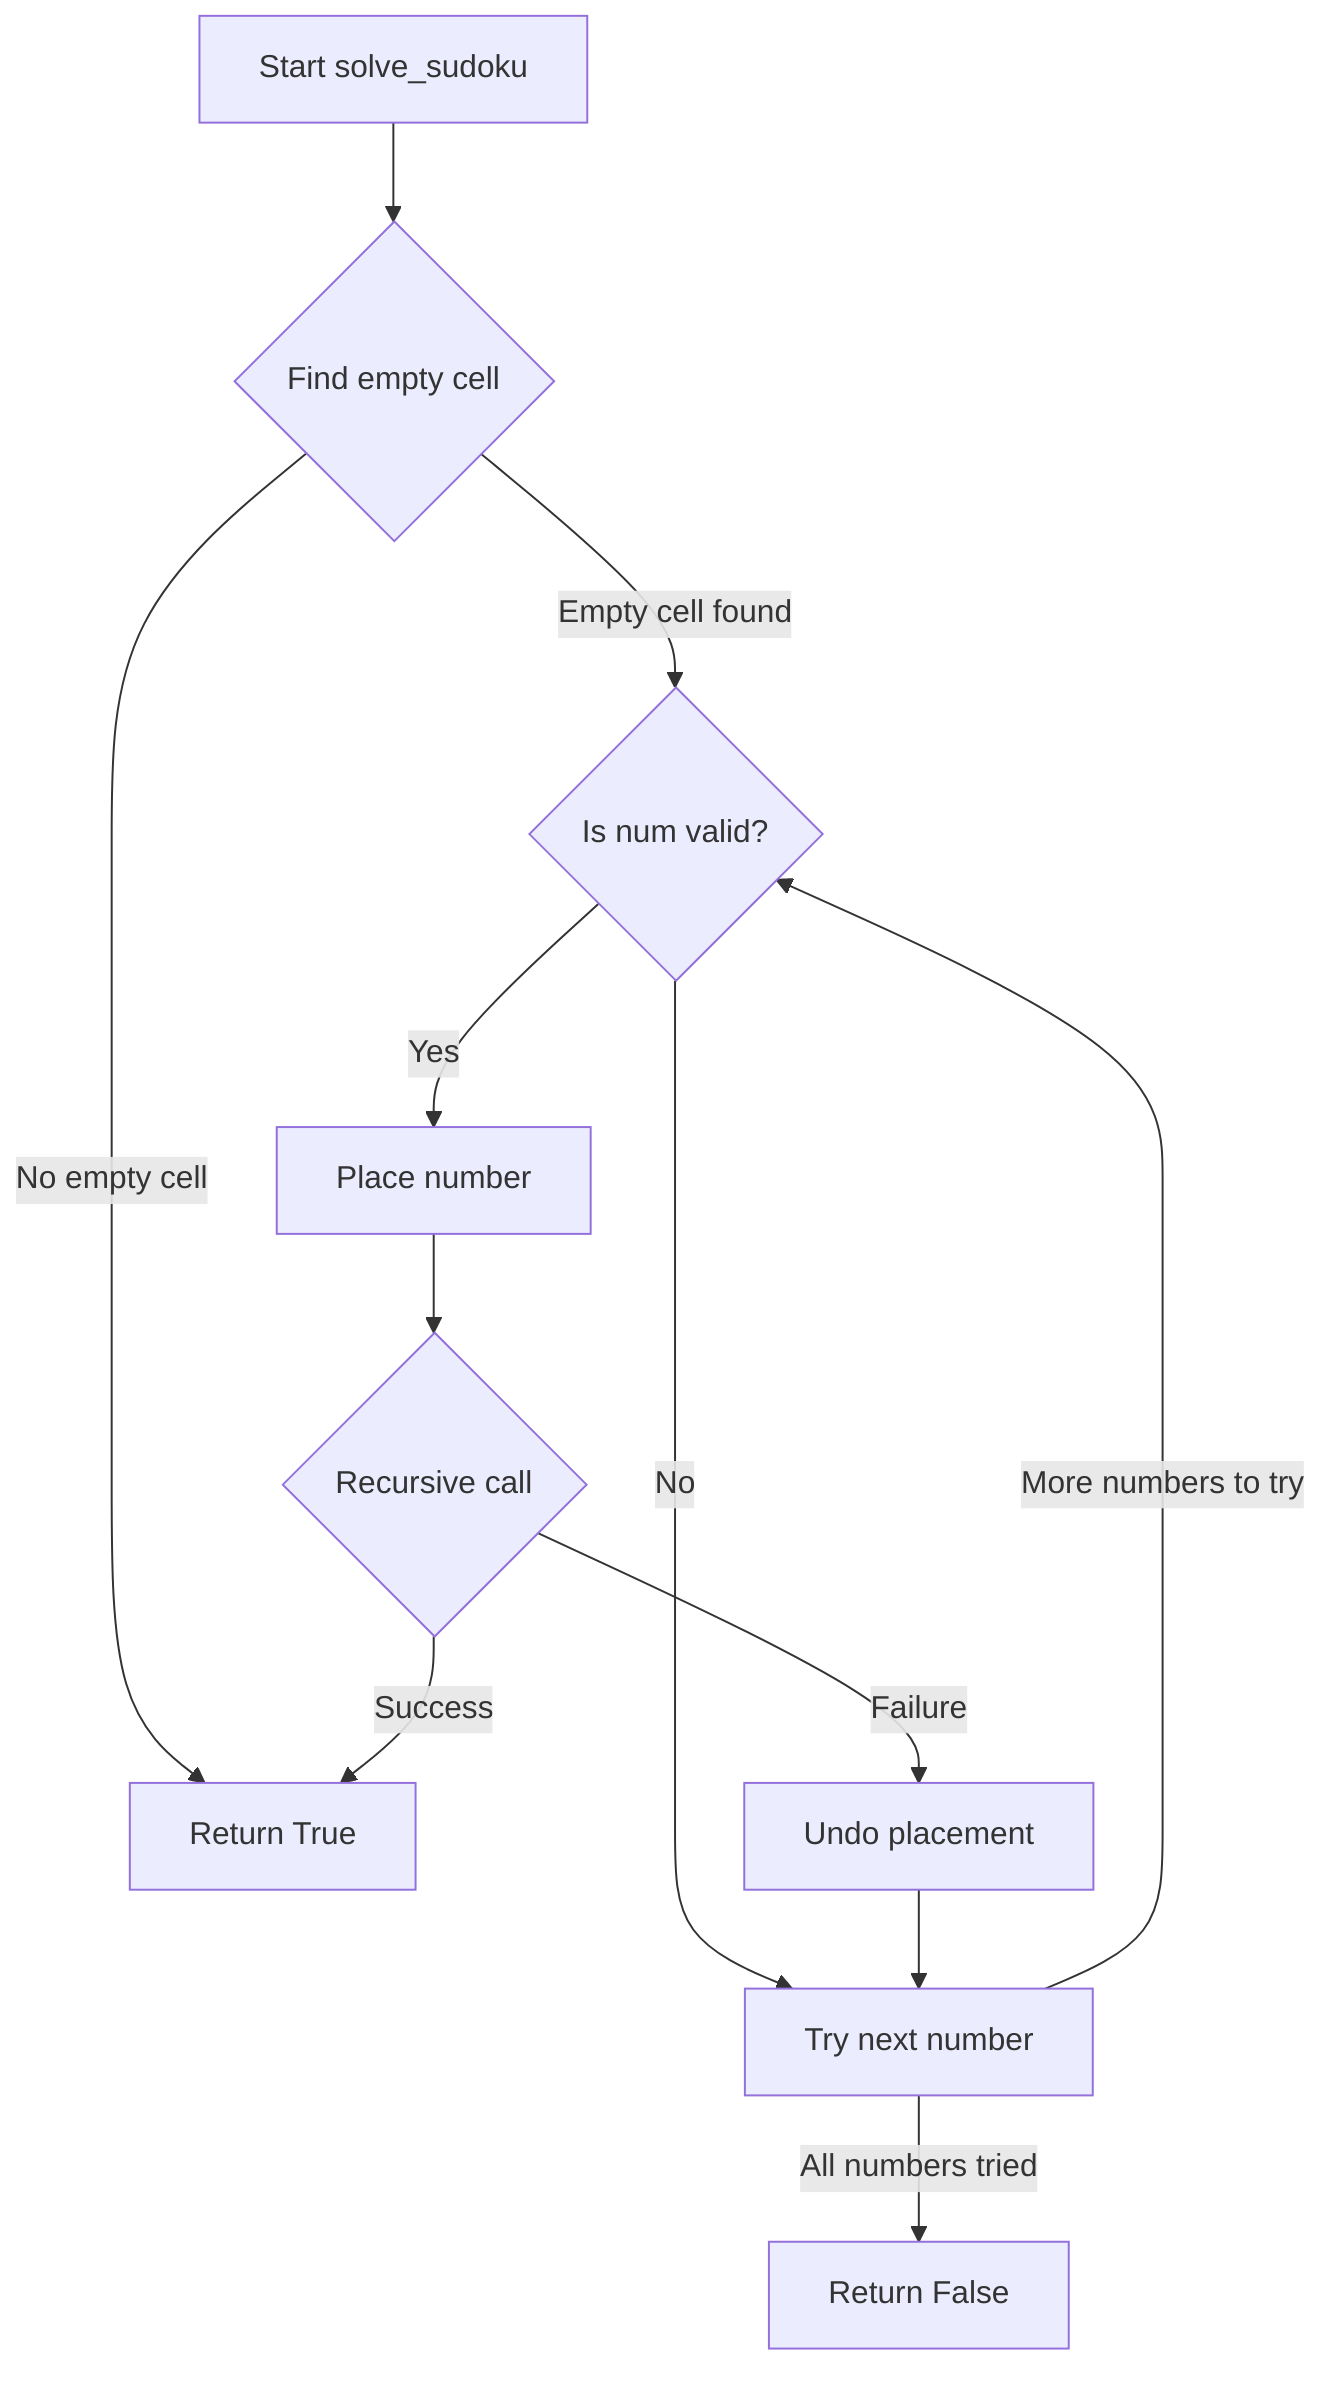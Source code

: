 graph TD
    A["Start solve_sudoku"] --> B{"Find empty cell"}
    B -->|"Empty cell found"| C{"Is num valid?"}
    B -->|"No empty cell"| D["Return True"]
    C -->|"Yes"| E["Place number"]
    C -->|"No"| F["Try next number"]
    E --> G{"Recursive call"}
    G -->|"Success"| D
    G -->|"Failure"| H["Undo placement"]
    H --> F
    F -->|"All numbers tried"| I["Return False"]
    F -->|"More numbers to try"| C